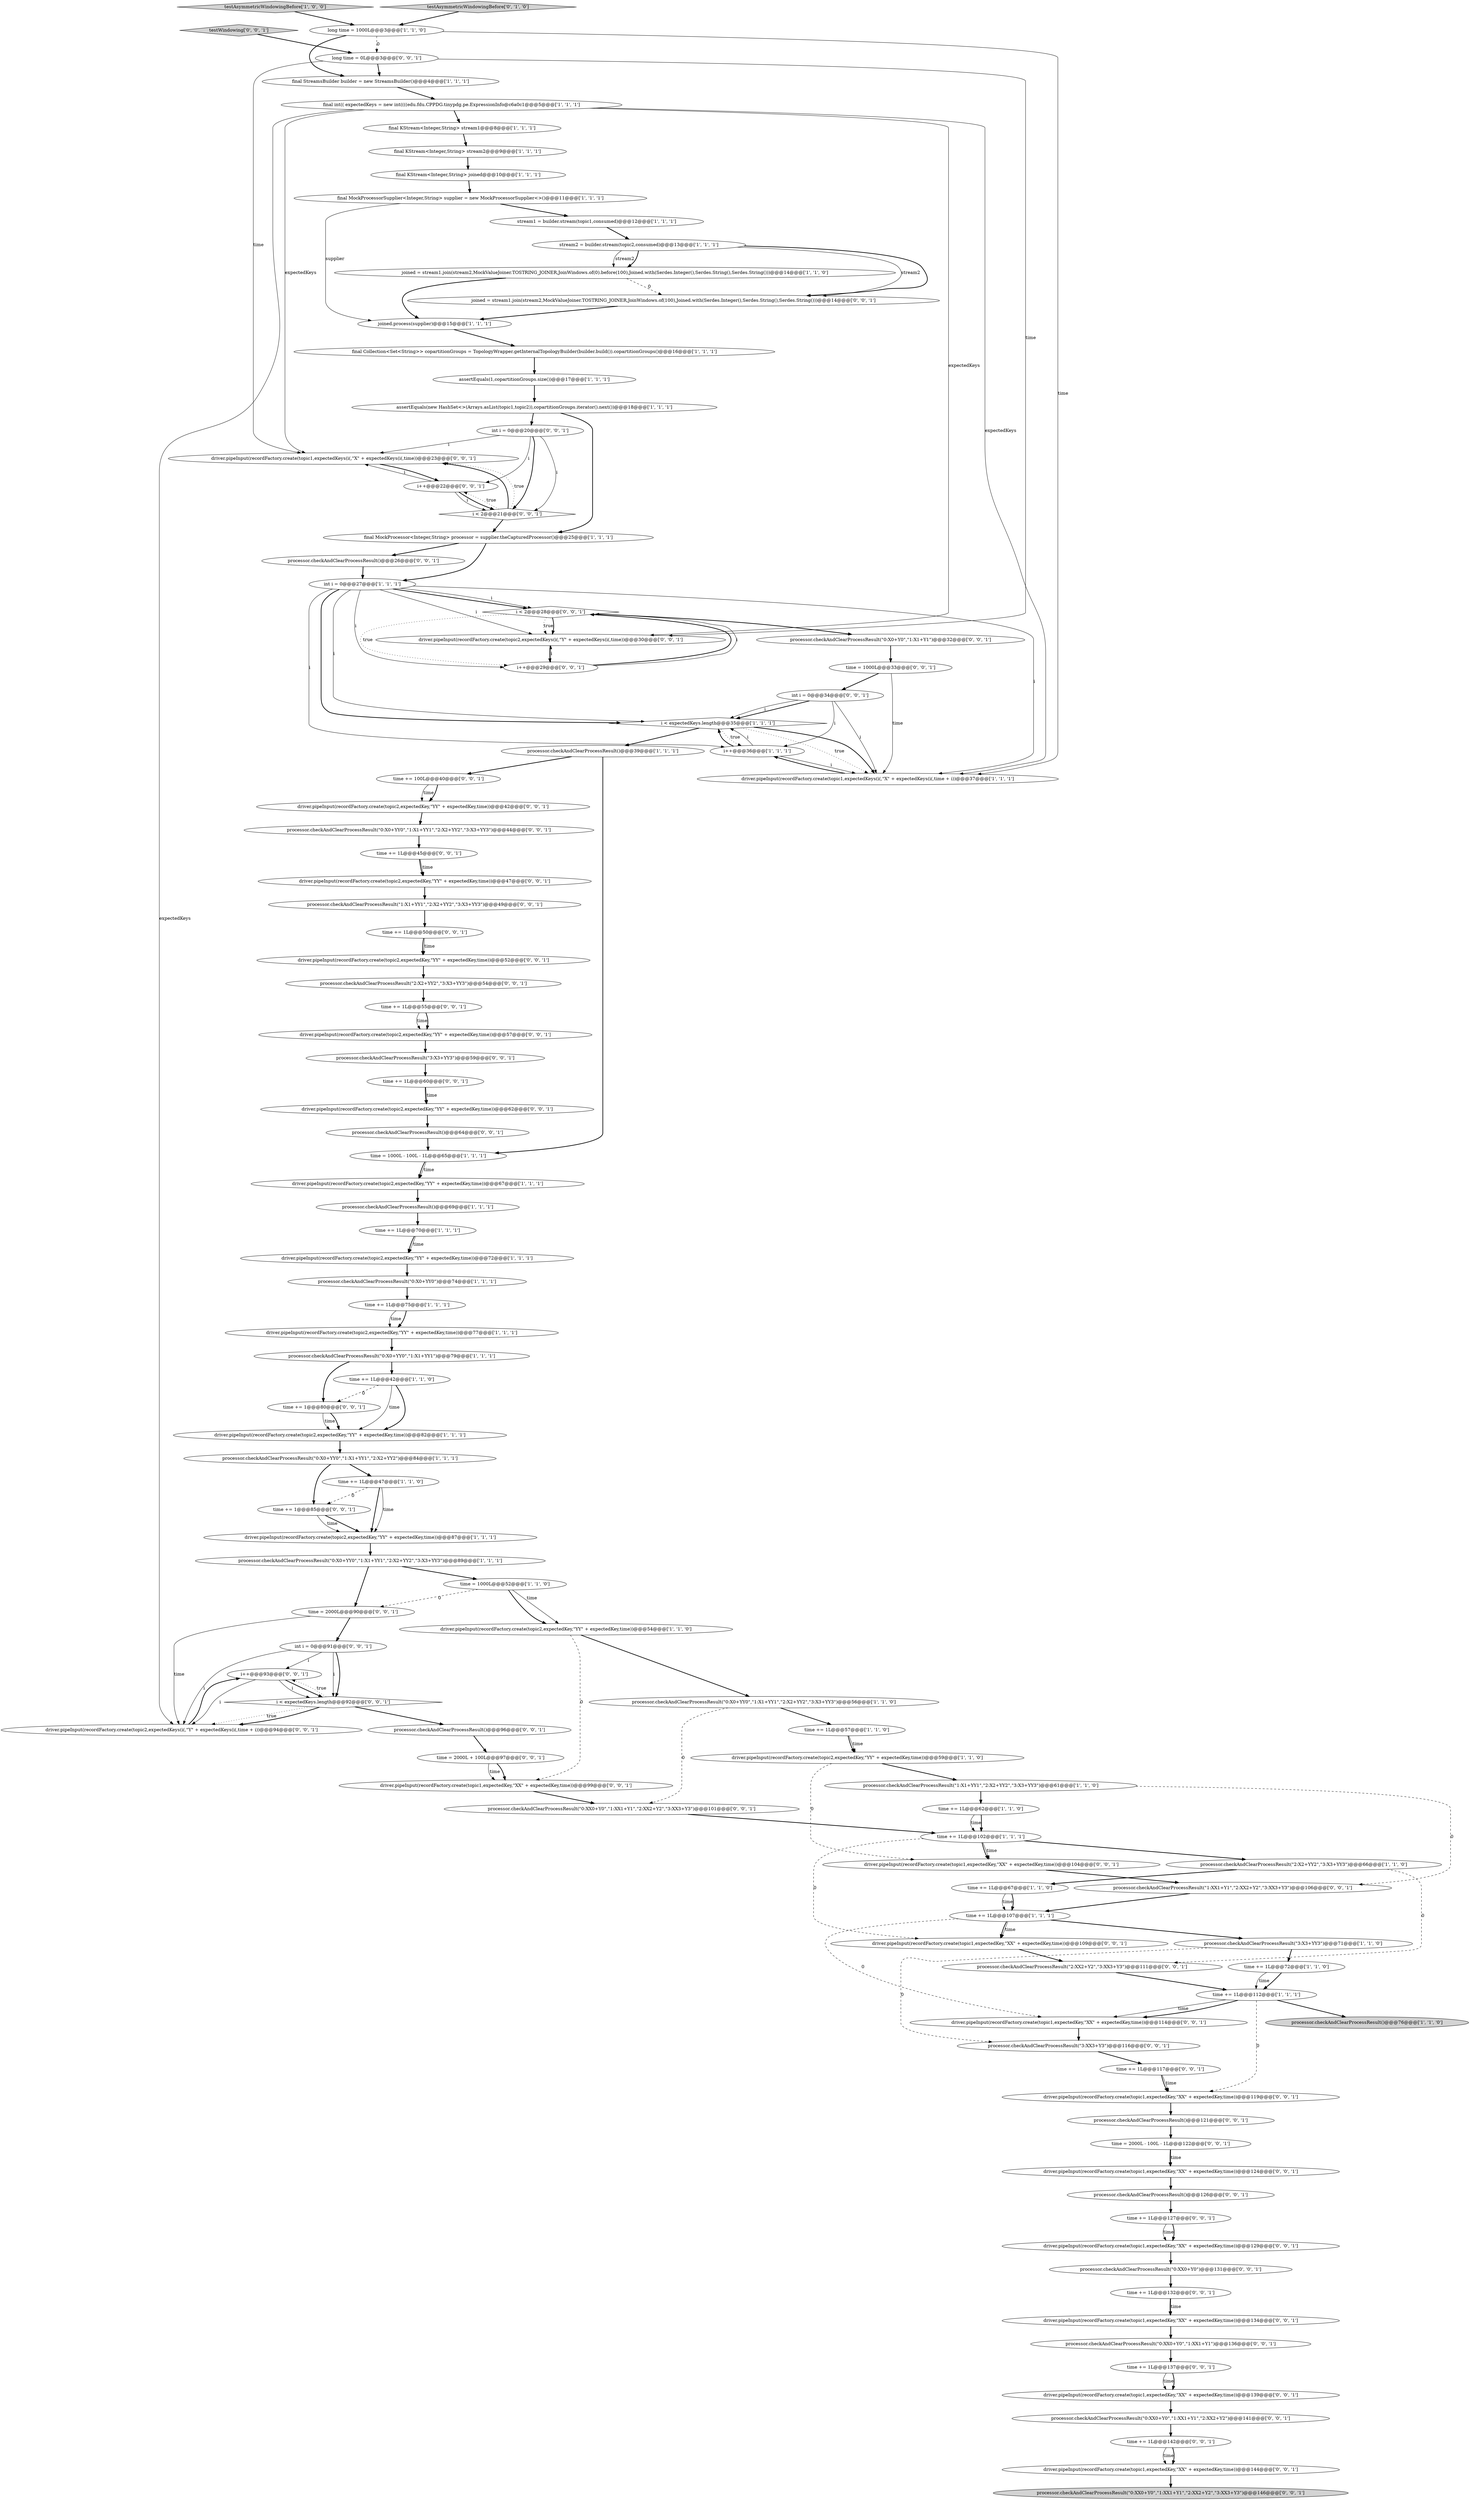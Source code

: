 digraph {
81 [style = filled, label = "i < 2@@@28@@@['0', '0', '1']", fillcolor = white, shape = diamond image = "AAA0AAABBB3BBB"];
73 [style = filled, label = "driver.pipeInput(recordFactory.create(topic1,expectedKey,\"XX\" + expectedKey,time))@@@119@@@['0', '0', '1']", fillcolor = white, shape = ellipse image = "AAA0AAABBB3BBB"];
48 [style = filled, label = "final MockProcessor<Integer,String> processor = supplier.theCapturedProcessor()@@@25@@@['1', '1', '1']", fillcolor = white, shape = ellipse image = "AAA0AAABBB1BBB"];
57 [style = filled, label = "processor.checkAndClearProcessResult(\"3:XX3+Y3\")@@@116@@@['0', '0', '1']", fillcolor = white, shape = ellipse image = "AAA0AAABBB3BBB"];
15 [style = filled, label = "testAsymmetricWindowingBefore['1', '0', '0']", fillcolor = lightgray, shape = diamond image = "AAA0AAABBB1BBB"];
74 [style = filled, label = "driver.pipeInput(recordFactory.create(topic2,expectedKey,\"YY\" + expectedKey,time))@@@57@@@['0', '0', '1']", fillcolor = white, shape = ellipse image = "AAA0AAABBB3BBB"];
11 [style = filled, label = "time += 1L@@@107@@@['1', '1', '1']", fillcolor = white, shape = ellipse image = "AAA0AAABBB1BBB"];
10 [style = filled, label = "final KStream<Integer,String> stream2@@@9@@@['1', '1', '1']", fillcolor = white, shape = ellipse image = "AAA0AAABBB1BBB"];
56 [style = filled, label = "int i = 0@@@91@@@['0', '0', '1']", fillcolor = white, shape = ellipse image = "AAA0AAABBB3BBB"];
35 [style = filled, label = "i < expectedKeys.length@@@35@@@['1', '1', '1']", fillcolor = white, shape = diamond image = "AAA0AAABBB1BBB"];
50 [style = filled, label = "processor.checkAndClearProcessResult(\"1:X1+YY1\",\"2:X2+YY2\",\"3:X3+YY3\")@@@61@@@['1', '1', '0']", fillcolor = white, shape = ellipse image = "AAA0AAABBB1BBB"];
51 [style = filled, label = "testAsymmetricWindowingBefore['0', '1', '0']", fillcolor = lightgray, shape = diamond image = "AAA0AAABBB2BBB"];
43 [style = filled, label = "driver.pipeInput(recordFactory.create(topic2,expectedKey,\"YY\" + expectedKey,time))@@@82@@@['1', '1', '1']", fillcolor = white, shape = ellipse image = "AAA0AAABBB1BBB"];
33 [style = filled, label = "driver.pipeInput(recordFactory.create(topic2,expectedKey,\"YY\" + expectedKey,time))@@@87@@@['1', '1', '1']", fillcolor = white, shape = ellipse image = "AAA0AAABBB1BBB"];
78 [style = filled, label = "driver.pipeInput(recordFactory.create(topic2,expectedKey,\"YY\" + expectedKey,time))@@@42@@@['0', '0', '1']", fillcolor = white, shape = ellipse image = "AAA0AAABBB3BBB"];
0 [style = filled, label = "i++@@@36@@@['1', '1', '1']", fillcolor = white, shape = ellipse image = "AAA0AAABBB1BBB"];
96 [style = filled, label = "processor.checkAndClearProcessResult(\"0:XX0+Y0\",\"1:XX1+Y1\",\"2:XX2+Y2\",\"3:XX3+Y3\")@@@146@@@['0', '0', '1']", fillcolor = lightgray, shape = ellipse image = "AAA0AAABBB3BBB"];
103 [style = filled, label = "time += 1L@@@137@@@['0', '0', '1']", fillcolor = white, shape = ellipse image = "AAA0AAABBB3BBB"];
31 [style = filled, label = "final int(( expectedKeys = new int((((edu.fdu.CPPDG.tinypdg.pe.ExpressionInfo@c6a0c1@@@5@@@['1', '1', '1']", fillcolor = white, shape = ellipse image = "AAA0AAABBB1BBB"];
115 [style = filled, label = "time = 2000L@@@90@@@['0', '0', '1']", fillcolor = white, shape = ellipse image = "AAA0AAABBB3BBB"];
47 [style = filled, label = "time += 1L@@@57@@@['1', '1', '0']", fillcolor = white, shape = ellipse image = "AAA0AAABBB1BBB"];
75 [style = filled, label = "driver.pipeInput(recordFactory.create(topic2,expectedKey,\"YY\" + expectedKey,time))@@@52@@@['0', '0', '1']", fillcolor = white, shape = ellipse image = "AAA0AAABBB3BBB"];
52 [style = filled, label = "time += 1L@@@117@@@['0', '0', '1']", fillcolor = white, shape = ellipse image = "AAA0AAABBB3BBB"];
112 [style = filled, label = "i++@@@93@@@['0', '0', '1']", fillcolor = white, shape = ellipse image = "AAA0AAABBB3BBB"];
22 [style = filled, label = "time += 1L@@@112@@@['1', '1', '1']", fillcolor = white, shape = ellipse image = "AAA0AAABBB1BBB"];
19 [style = filled, label = "final KStream<Integer,String> stream1@@@8@@@['1', '1', '1']", fillcolor = white, shape = ellipse image = "AAA0AAABBB1BBB"];
87 [style = filled, label = "driver.pipeInput(recordFactory.create(topic2,expectedKeys(i(,\"Y\" + expectedKeys(i(,time + i))@@@94@@@['0', '0', '1']", fillcolor = white, shape = ellipse image = "AAA0AAABBB3BBB"];
104 [style = filled, label = "processor.checkAndClearProcessResult(\"0:X0+Y0\",\"1:X1+Y1\")@@@32@@@['0', '0', '1']", fillcolor = white, shape = ellipse image = "AAA0AAABBB3BBB"];
53 [style = filled, label = "processor.checkAndClearProcessResult(\"2:XX2+Y2\",\"3:XX3+Y3\")@@@111@@@['0', '0', '1']", fillcolor = white, shape = ellipse image = "AAA0AAABBB3BBB"];
107 [style = filled, label = "time = 2000L - 100L - 1L@@@122@@@['0', '0', '1']", fillcolor = white, shape = ellipse image = "AAA0AAABBB3BBB"];
1 [style = filled, label = "stream2 = builder.stream(topic2,consumed)@@@13@@@['1', '1', '1']", fillcolor = white, shape = ellipse image = "AAA0AAABBB1BBB"];
97 [style = filled, label = "time += 1L@@@50@@@['0', '0', '1']", fillcolor = white, shape = ellipse image = "AAA0AAABBB3BBB"];
110 [style = filled, label = "int i = 0@@@20@@@['0', '0', '1']", fillcolor = white, shape = ellipse image = "AAA0AAABBB3BBB"];
106 [style = filled, label = "processor.checkAndClearProcessResult(\"2:X2+YY2\",\"3:X3+YY3\")@@@54@@@['0', '0', '1']", fillcolor = white, shape = ellipse image = "AAA0AAABBB3BBB"];
109 [style = filled, label = "time += 1L@@@60@@@['0', '0', '1']", fillcolor = white, shape = ellipse image = "AAA0AAABBB3BBB"];
100 [style = filled, label = "long time = 0L@@@3@@@['0', '0', '1']", fillcolor = white, shape = ellipse image = "AAA0AAABBB3BBB"];
113 [style = filled, label = "driver.pipeInput(recordFactory.create(topic1,expectedKey,\"XX\" + expectedKey,time))@@@139@@@['0', '0', '1']", fillcolor = white, shape = ellipse image = "AAA0AAABBB3BBB"];
39 [style = filled, label = "final Collection<Set<String>> copartitionGroups = TopologyWrapper.getInternalTopologyBuilder(builder.build()).copartitionGroups()@@@16@@@['1', '1', '1']", fillcolor = white, shape = ellipse image = "AAA0AAABBB1BBB"];
25 [style = filled, label = "assertEquals(1,copartitionGroups.size())@@@17@@@['1', '1', '1']", fillcolor = white, shape = ellipse image = "AAA0AAABBB1BBB"];
44 [style = filled, label = "driver.pipeInput(recordFactory.create(topic2,expectedKey,\"YY\" + expectedKey,time))@@@59@@@['1', '1', '0']", fillcolor = white, shape = ellipse image = "AAA0AAABBB1BBB"];
5 [style = filled, label = "processor.checkAndClearProcessResult(\"0:X0+YY0\",\"1:X1+YY1\",\"2:X2+YY2\")@@@84@@@['1', '1', '1']", fillcolor = white, shape = ellipse image = "AAA0AAABBB1BBB"];
70 [style = filled, label = "driver.pipeInput(recordFactory.create(topic1,expectedKeys(i(,\"X\" + expectedKeys(i(,time))@@@23@@@['0', '0', '1']", fillcolor = white, shape = ellipse image = "AAA0AAABBB3BBB"];
12 [style = filled, label = "time += 1L@@@47@@@['1', '1', '0']", fillcolor = white, shape = ellipse image = "AAA0AAABBB1BBB"];
21 [style = filled, label = "time += 1L@@@67@@@['1', '1', '0']", fillcolor = white, shape = ellipse image = "AAA0AAABBB1BBB"];
36 [style = filled, label = "driver.pipeInput(recordFactory.create(topic2,expectedKey,\"YY\" + expectedKey,time))@@@54@@@['1', '1', '0']", fillcolor = white, shape = ellipse image = "AAA0AAABBB1BBB"];
102 [style = filled, label = "processor.checkAndClearProcessResult()@@@96@@@['0', '0', '1']", fillcolor = white, shape = ellipse image = "AAA0AAABBB3BBB"];
34 [style = filled, label = "processor.checkAndClearProcessResult(\"3:X3+YY3\")@@@71@@@['1', '1', '0']", fillcolor = white, shape = ellipse image = "AAA0AAABBB1BBB"];
37 [style = filled, label = "final MockProcessorSupplier<Integer,String> supplier = new MockProcessorSupplier<>()@@@11@@@['1', '1', '1']", fillcolor = white, shape = ellipse image = "AAA0AAABBB1BBB"];
40 [style = filled, label = "joined = stream1.join(stream2,MockValueJoiner.TOSTRING_JOINER,JoinWindows.of(0).before(100),Joined.with(Serdes.Integer(),Serdes.String(),Serdes.String()))@@@14@@@['1', '1', '0']", fillcolor = white, shape = ellipse image = "AAA0AAABBB1BBB"];
84 [style = filled, label = "time += 1L@@@132@@@['0', '0', '1']", fillcolor = white, shape = ellipse image = "AAA0AAABBB3BBB"];
85 [style = filled, label = "time += 1L@@@142@@@['0', '0', '1']", fillcolor = white, shape = ellipse image = "AAA0AAABBB3BBB"];
54 [style = filled, label = "driver.pipeInput(recordFactory.create(topic2,expectedKey,\"YY\" + expectedKey,time))@@@47@@@['0', '0', '1']", fillcolor = white, shape = ellipse image = "AAA0AAABBB3BBB"];
7 [style = filled, label = "time = 1000L - 100L - 1L@@@65@@@['1', '1', '1']", fillcolor = white, shape = ellipse image = "AAA0AAABBB1BBB"];
62 [style = filled, label = "time += 1@@@80@@@['0', '0', '1']", fillcolor = white, shape = ellipse image = "AAA0AAABBB3BBB"];
98 [style = filled, label = "testWindowing['0', '0', '1']", fillcolor = lightgray, shape = diamond image = "AAA0AAABBB3BBB"];
90 [style = filled, label = "i < expectedKeys.length@@@92@@@['0', '0', '1']", fillcolor = white, shape = diamond image = "AAA0AAABBB3BBB"];
92 [style = filled, label = "processor.checkAndClearProcessResult()@@@26@@@['0', '0', '1']", fillcolor = white, shape = ellipse image = "AAA0AAABBB3BBB"];
72 [style = filled, label = "processor.checkAndClearProcessResult(\"1:X1+YY1\",\"2:X2+YY2\",\"3:X3+YY3\")@@@49@@@['0', '0', '1']", fillcolor = white, shape = ellipse image = "AAA0AAABBB3BBB"];
20 [style = filled, label = "time += 1L@@@62@@@['1', '1', '0']", fillcolor = white, shape = ellipse image = "AAA0AAABBB1BBB"];
32 [style = filled, label = "processor.checkAndClearProcessResult()@@@76@@@['1', '1', '0']", fillcolor = lightgray, shape = ellipse image = "AAA0AAABBB1BBB"];
41 [style = filled, label = "processor.checkAndClearProcessResult()@@@69@@@['1', '1', '1']", fillcolor = white, shape = ellipse image = "AAA0AAABBB1BBB"];
108 [style = filled, label = "processor.checkAndClearProcessResult(\"1:XX1+Y1\",\"2:XX2+Y2\",\"3:XX3+Y3\")@@@106@@@['0', '0', '1']", fillcolor = white, shape = ellipse image = "AAA0AAABBB3BBB"];
68 [style = filled, label = "driver.pipeInput(recordFactory.create(topic1,expectedKey,\"XX\" + expectedKey,time))@@@109@@@['0', '0', '1']", fillcolor = white, shape = ellipse image = "AAA0AAABBB3BBB"];
71 [style = filled, label = "driver.pipeInput(recordFactory.create(topic1,expectedKey,\"XX\" + expectedKey,time))@@@134@@@['0', '0', '1']", fillcolor = white, shape = ellipse image = "AAA0AAABBB3BBB"];
66 [style = filled, label = "i++@@@22@@@['0', '0', '1']", fillcolor = white, shape = ellipse image = "AAA0AAABBB3BBB"];
91 [style = filled, label = "processor.checkAndClearProcessResult()@@@126@@@['0', '0', '1']", fillcolor = white, shape = ellipse image = "AAA0AAABBB3BBB"];
58 [style = filled, label = "driver.pipeInput(recordFactory.create(topic2,expectedKeys(i(,\"Y\" + expectedKeys(i(,time))@@@30@@@['0', '0', '1']", fillcolor = white, shape = ellipse image = "AAA0AAABBB3BBB"];
65 [style = filled, label = "processor.checkAndClearProcessResult(\"0:X0+YY0\",\"1:X1+YY1\",\"2:X2+YY2\",\"3:X3+YY3\")@@@44@@@['0', '0', '1']", fillcolor = white, shape = ellipse image = "AAA0AAABBB3BBB"];
46 [style = filled, label = "int i = 0@@@27@@@['1', '1', '1']", fillcolor = white, shape = ellipse image = "AAA0AAABBB1BBB"];
111 [style = filled, label = "driver.pipeInput(recordFactory.create(topic1,expectedKey,\"XX\" + expectedKey,time))@@@99@@@['0', '0', '1']", fillcolor = white, shape = ellipse image = "AAA0AAABBB3BBB"];
14 [style = filled, label = "time += 1L@@@72@@@['1', '1', '0']", fillcolor = white, shape = ellipse image = "AAA0AAABBB1BBB"];
88 [style = filled, label = "driver.pipeInput(recordFactory.create(topic1,expectedKey,\"XX\" + expectedKey,time))@@@124@@@['0', '0', '1']", fillcolor = white, shape = ellipse image = "AAA0AAABBB3BBB"];
29 [style = filled, label = "processor.checkAndClearProcessResult(\"0:X0+YY0\",\"1:X1+YY1\",\"2:X2+YY2\",\"3:X3+YY3\")@@@56@@@['1', '1', '0']", fillcolor = white, shape = ellipse image = "AAA0AAABBB1BBB"];
9 [style = filled, label = "time += 1L@@@70@@@['1', '1', '1']", fillcolor = white, shape = ellipse image = "AAA0AAABBB1BBB"];
24 [style = filled, label = "final KStream<Integer,String> joined@@@10@@@['1', '1', '1']", fillcolor = white, shape = ellipse image = "AAA0AAABBB1BBB"];
64 [style = filled, label = "time += 1L@@@127@@@['0', '0', '1']", fillcolor = white, shape = ellipse image = "AAA0AAABBB3BBB"];
59 [style = filled, label = "time = 2000L + 100L@@@97@@@['0', '0', '1']", fillcolor = white, shape = ellipse image = "AAA0AAABBB3BBB"];
18 [style = filled, label = "time += 1L@@@42@@@['1', '1', '0']", fillcolor = white, shape = ellipse image = "AAA0AAABBB1BBB"];
42 [style = filled, label = "long time = 1000L@@@3@@@['1', '1', '0']", fillcolor = white, shape = ellipse image = "AAA0AAABBB1BBB"];
114 [style = filled, label = "time += 1L@@@45@@@['0', '0', '1']", fillcolor = white, shape = ellipse image = "AAA0AAABBB3BBB"];
17 [style = filled, label = "processor.checkAndClearProcessResult(\"0:X0+YY0\")@@@74@@@['1', '1', '1']", fillcolor = white, shape = ellipse image = "AAA0AAABBB1BBB"];
4 [style = filled, label = "processor.checkAndClearProcessResult(\"0:X0+YY0\",\"1:X1+YY1\")@@@79@@@['1', '1', '1']", fillcolor = white, shape = ellipse image = "AAA0AAABBB1BBB"];
30 [style = filled, label = "driver.pipeInput(recordFactory.create(topic2,expectedKey,\"YY\" + expectedKey,time))@@@67@@@['1', '1', '1']", fillcolor = white, shape = ellipse image = "AAA0AAABBB1BBB"];
45 [style = filled, label = "processor.checkAndClearProcessResult(\"2:X2+YY2\",\"3:X3+YY3\")@@@66@@@['1', '1', '0']", fillcolor = white, shape = ellipse image = "AAA0AAABBB1BBB"];
93 [style = filled, label = "driver.pipeInput(recordFactory.create(topic1,expectedKey,\"XX\" + expectedKey,time))@@@104@@@['0', '0', '1']", fillcolor = white, shape = ellipse image = "AAA0AAABBB3BBB"];
60 [style = filled, label = "processor.checkAndClearProcessResult(\"0:XX0+Y0\")@@@131@@@['0', '0', '1']", fillcolor = white, shape = ellipse image = "AAA0AAABBB3BBB"];
28 [style = filled, label = "stream1 = builder.stream(topic1,consumed)@@@12@@@['1', '1', '1']", fillcolor = white, shape = ellipse image = "AAA0AAABBB1BBB"];
16 [style = filled, label = "final StreamsBuilder builder = new StreamsBuilder()@@@4@@@['1', '1', '1']", fillcolor = white, shape = ellipse image = "AAA0AAABBB1BBB"];
61 [style = filled, label = "processor.checkAndClearProcessResult()@@@64@@@['0', '0', '1']", fillcolor = white, shape = ellipse image = "AAA0AAABBB3BBB"];
89 [style = filled, label = "joined = stream1.join(stream2,MockValueJoiner.TOSTRING_JOINER,JoinWindows.of(100),Joined.with(Serdes.Integer(),Serdes.String(),Serdes.String()))@@@14@@@['0', '0', '1']", fillcolor = white, shape = ellipse image = "AAA0AAABBB3BBB"];
83 [style = filled, label = "time += 100L@@@40@@@['0', '0', '1']", fillcolor = white, shape = ellipse image = "AAA0AAABBB3BBB"];
77 [style = filled, label = "processor.checkAndClearProcessResult(\"0:XX0+Y0\",\"1:XX1+Y1\")@@@136@@@['0', '0', '1']", fillcolor = white, shape = ellipse image = "AAA0AAABBB3BBB"];
67 [style = filled, label = "driver.pipeInput(recordFactory.create(topic2,expectedKey,\"YY\" + expectedKey,time))@@@62@@@['0', '0', '1']", fillcolor = white, shape = ellipse image = "AAA0AAABBB3BBB"];
3 [style = filled, label = "assertEquals(new HashSet<>(Arrays.asList(topic1,topic2)),copartitionGroups.iterator().next())@@@18@@@['1', '1', '1']", fillcolor = white, shape = ellipse image = "AAA0AAABBB1BBB"];
13 [style = filled, label = "processor.checkAndClearProcessResult(\"0:X0+YY0\",\"1:X1+YY1\",\"2:X2+YY2\",\"3:X3+YY3\")@@@89@@@['1', '1', '1']", fillcolor = white, shape = ellipse image = "AAA0AAABBB1BBB"];
63 [style = filled, label = "processor.checkAndClearProcessResult(\"0:XX0+Y0\",\"1:XX1+Y1\",\"2:XX2+Y2\")@@@141@@@['0', '0', '1']", fillcolor = white, shape = ellipse image = "AAA0AAABBB3BBB"];
23 [style = filled, label = "joined.process(supplier)@@@15@@@['1', '1', '1']", fillcolor = white, shape = ellipse image = "AAA0AAABBB1BBB"];
86 [style = filled, label = "driver.pipeInput(recordFactory.create(topic1,expectedKey,\"XX\" + expectedKey,time))@@@144@@@['0', '0', '1']", fillcolor = white, shape = ellipse image = "AAA0AAABBB3BBB"];
8 [style = filled, label = "time = 1000L@@@52@@@['1', '1', '0']", fillcolor = white, shape = ellipse image = "AAA0AAABBB1BBB"];
94 [style = filled, label = "processor.checkAndClearProcessResult(\"3:X3+YY3\")@@@59@@@['0', '0', '1']", fillcolor = white, shape = ellipse image = "AAA0AAABBB3BBB"];
27 [style = filled, label = "processor.checkAndClearProcessResult()@@@39@@@['1', '1', '1']", fillcolor = white, shape = ellipse image = "AAA0AAABBB1BBB"];
79 [style = filled, label = "time += 1L@@@55@@@['0', '0', '1']", fillcolor = white, shape = ellipse image = "AAA0AAABBB3BBB"];
101 [style = filled, label = "i < 2@@@21@@@['0', '0', '1']", fillcolor = white, shape = diamond image = "AAA0AAABBB3BBB"];
55 [style = filled, label = "int i = 0@@@34@@@['0', '0', '1']", fillcolor = white, shape = ellipse image = "AAA0AAABBB3BBB"];
69 [style = filled, label = "processor.checkAndClearProcessResult()@@@121@@@['0', '0', '1']", fillcolor = white, shape = ellipse image = "AAA0AAABBB3BBB"];
38 [style = filled, label = "time += 1L@@@102@@@['1', '1', '1']", fillcolor = white, shape = ellipse image = "AAA0AAABBB1BBB"];
95 [style = filled, label = "time += 1@@@85@@@['0', '0', '1']", fillcolor = white, shape = ellipse image = "AAA0AAABBB3BBB"];
2 [style = filled, label = "driver.pipeInput(recordFactory.create(topic2,expectedKey,\"YY\" + expectedKey,time))@@@77@@@['1', '1', '1']", fillcolor = white, shape = ellipse image = "AAA0AAABBB1BBB"];
6 [style = filled, label = "driver.pipeInput(recordFactory.create(topic2,expectedKey,\"YY\" + expectedKey,time))@@@72@@@['1', '1', '1']", fillcolor = white, shape = ellipse image = "AAA0AAABBB1BBB"];
99 [style = filled, label = "time = 1000L@@@33@@@['0', '0', '1']", fillcolor = white, shape = ellipse image = "AAA0AAABBB3BBB"];
26 [style = filled, label = "time += 1L@@@75@@@['1', '1', '1']", fillcolor = white, shape = ellipse image = "AAA0AAABBB1BBB"];
49 [style = filled, label = "driver.pipeInput(recordFactory.create(topic1,expectedKeys(i(,\"X\" + expectedKeys(i(,time + i))@@@37@@@['1', '1', '1']", fillcolor = white, shape = ellipse image = "AAA0AAABBB1BBB"];
82 [style = filled, label = "i++@@@29@@@['0', '0', '1']", fillcolor = white, shape = ellipse image = "AAA0AAABBB3BBB"];
80 [style = filled, label = "driver.pipeInput(recordFactory.create(topic1,expectedKey,\"XX\" + expectedKey,time))@@@129@@@['0', '0', '1']", fillcolor = white, shape = ellipse image = "AAA0AAABBB3BBB"];
76 [style = filled, label = "driver.pipeInput(recordFactory.create(topic1,expectedKey,\"XX\" + expectedKey,time))@@@114@@@['0', '0', '1']", fillcolor = white, shape = ellipse image = "AAA0AAABBB3BBB"];
105 [style = filled, label = "processor.checkAndClearProcessResult(\"0:XX0+Y0\",\"1:XX1+Y1\",\"2:XX2+Y2\",\"3:XX3+Y3\")@@@101@@@['0', '0', '1']", fillcolor = white, shape = ellipse image = "AAA0AAABBB3BBB"];
11->34 [style = bold, label=""];
12->33 [style = bold, label=""];
25->3 [style = bold, label=""];
12->95 [style = dashed, label="0"];
107->88 [style = bold, label=""];
2->4 [style = bold, label=""];
10->24 [style = bold, label=""];
27->7 [style = bold, label=""];
26->2 [style = bold, label=""];
58->82 [style = bold, label=""];
101->48 [style = bold, label=""];
67->61 [style = bold, label=""];
86->96 [style = bold, label=""];
103->113 [style = solid, label="time"];
55->35 [style = bold, label=""];
22->73 [style = dashed, label="0"];
90->102 [style = bold, label=""];
30->41 [style = bold, label=""];
1->40 [style = solid, label="stream2"];
4->62 [style = bold, label=""];
9->6 [style = solid, label="time"];
28->1 [style = bold, label=""];
42->49 [style = solid, label="time"];
100->16 [style = bold, label=""];
54->72 [style = bold, label=""];
37->28 [style = bold, label=""];
114->54 [style = bold, label=""];
77->103 [style = bold, label=""];
110->66 [style = solid, label="i"];
66->70 [style = solid, label="i"];
26->2 [style = solid, label="time"];
5->12 [style = bold, label=""];
63->85 [style = bold, label=""];
42->100 [style = dashed, label="0"];
113->63 [style = bold, label=""];
34->14 [style = bold, label=""];
12->33 [style = solid, label="time"];
1->89 [style = solid, label="stream2"];
80->60 [style = bold, label=""];
18->62 [style = dashed, label="0"];
109->67 [style = bold, label=""];
105->38 [style = bold, label=""];
24->37 [style = bold, label=""];
0->35 [style = solid, label="i"];
79->74 [style = solid, label="time"];
38->93 [style = bold, label=""];
109->67 [style = solid, label="time"];
57->52 [style = bold, label=""];
66->101 [style = solid, label="i"];
101->66 [style = dotted, label="true"];
115->87 [style = solid, label="time"];
20->38 [style = solid, label="time"];
70->66 [style = bold, label=""];
75->106 [style = bold, label=""];
79->74 [style = bold, label=""];
50->20 [style = bold, label=""];
92->46 [style = bold, label=""];
55->0 [style = solid, label="i"];
36->111 [style = dashed, label="0"];
51->42 [style = bold, label=""];
64->80 [style = solid, label="time"];
8->36 [style = solid, label="time"];
13->115 [style = bold, label=""];
106->79 [style = bold, label=""];
60->84 [style = bold, label=""];
46->0 [style = solid, label="i"];
97->75 [style = bold, label=""];
44->93 [style = dashed, label="0"];
111->105 [style = bold, label=""];
90->87 [style = dotted, label="true"];
1->40 [style = bold, label=""];
91->64 [style = bold, label=""];
11->68 [style = bold, label=""];
44->50 [style = bold, label=""];
97->75 [style = solid, label="time"];
18->43 [style = bold, label=""];
1->89 [style = bold, label=""];
99->55 [style = bold, label=""];
100->58 [style = solid, label="time"];
89->23 [style = bold, label=""];
56->90 [style = solid, label="i"];
34->57 [style = dashed, label="0"];
50->108 [style = dashed, label="0"];
48->92 [style = bold, label=""];
11->76 [style = dashed, label="0"];
49->0 [style = bold, label=""];
21->11 [style = solid, label="time"];
93->108 [style = bold, label=""];
35->49 [style = dotted, label="true"];
101->70 [style = bold, label=""];
11->68 [style = solid, label="time"];
85->86 [style = solid, label="time"];
110->101 [style = solid, label="i"];
99->49 [style = solid, label="time"];
81->58 [style = dotted, label="true"];
112->90 [style = solid, label="i"];
14->22 [style = bold, label=""];
0->49 [style = solid, label="i"];
38->45 [style = bold, label=""];
110->70 [style = solid, label="i"];
46->58 [style = solid, label="i"];
21->11 [style = bold, label=""];
46->82 [style = solid, label="i"];
17->26 [style = bold, label=""];
81->82 [style = dotted, label="true"];
8->36 [style = bold, label=""];
59->111 [style = bold, label=""];
56->90 [style = bold, label=""];
87->112 [style = bold, label=""];
40->23 [style = bold, label=""];
101->70 [style = dotted, label="true"];
112->87 [style = solid, label="i"];
46->49 [style = solid, label="i"];
102->59 [style = bold, label=""];
73->69 [style = bold, label=""];
55->35 [style = solid, label="i"];
38->93 [style = solid, label="time"];
95->33 [style = bold, label=""];
35->27 [style = bold, label=""];
9->6 [style = bold, label=""];
22->32 [style = bold, label=""];
27->83 [style = bold, label=""];
22->76 [style = solid, label="time"];
29->47 [style = bold, label=""];
18->43 [style = solid, label="time"];
74->94 [style = bold, label=""];
98->100 [style = bold, label=""];
65->114 [style = bold, label=""];
62->43 [style = solid, label="time"];
45->53 [style = dashed, label="0"];
38->68 [style = dashed, label="0"];
69->107 [style = bold, label=""];
3->48 [style = bold, label=""];
83->78 [style = solid, label="time"];
90->87 [style = bold, label=""];
31->70 [style = solid, label="expectedKeys"];
15->42 [style = bold, label=""];
72->97 [style = bold, label=""];
112->90 [style = bold, label=""];
13->8 [style = bold, label=""];
88->91 [style = bold, label=""];
53->22 [style = bold, label=""];
66->101 [style = bold, label=""];
82->81 [style = bold, label=""];
68->53 [style = bold, label=""];
46->81 [style = bold, label=""];
31->19 [style = bold, label=""];
39->25 [style = bold, label=""];
108->11 [style = bold, label=""];
4->18 [style = bold, label=""];
42->16 [style = bold, label=""];
81->58 [style = bold, label=""];
47->44 [style = bold, label=""];
22->76 [style = bold, label=""];
40->89 [style = dashed, label="0"];
94->109 [style = bold, label=""];
43->5 [style = bold, label=""];
19->10 [style = bold, label=""];
3->110 [style = bold, label=""];
0->35 [style = bold, label=""];
36->29 [style = bold, label=""];
76->57 [style = bold, label=""];
7->30 [style = solid, label="time"];
82->58 [style = solid, label="i"];
84->71 [style = bold, label=""];
45->21 [style = bold, label=""];
110->101 [style = bold, label=""];
104->99 [style = bold, label=""];
64->80 [style = bold, label=""];
47->44 [style = solid, label="time"];
56->87 [style = solid, label="i"];
23->39 [style = bold, label=""];
5->95 [style = bold, label=""];
6->17 [style = bold, label=""];
62->43 [style = bold, label=""];
52->73 [style = solid, label="time"];
84->71 [style = solid, label="time"];
90->112 [style = dotted, label="true"];
31->58 [style = solid, label="expectedKeys"];
35->0 [style = dotted, label="true"];
103->113 [style = bold, label=""];
33->13 [style = bold, label=""];
8->115 [style = dashed, label="0"];
78->65 [style = bold, label=""];
52->73 [style = bold, label=""];
71->77 [style = bold, label=""];
37->23 [style = solid, label="supplier"];
81->104 [style = bold, label=""];
83->78 [style = bold, label=""];
55->49 [style = solid, label="i"];
46->35 [style = bold, label=""];
100->70 [style = solid, label="time"];
59->111 [style = solid, label="time"];
48->46 [style = bold, label=""];
115->56 [style = bold, label=""];
20->38 [style = bold, label=""];
41->9 [style = bold, label=""];
82->81 [style = solid, label="i"];
16->31 [style = bold, label=""];
46->81 [style = solid, label="i"];
29->105 [style = dashed, label="0"];
107->88 [style = solid, label="time"];
35->49 [style = bold, label=""];
31->49 [style = solid, label="expectedKeys"];
61->7 [style = bold, label=""];
95->33 [style = solid, label="time"];
56->112 [style = solid, label="i"];
31->87 [style = solid, label="expectedKeys"];
7->30 [style = bold, label=""];
114->54 [style = solid, label="time"];
46->35 [style = solid, label="i"];
14->22 [style = solid, label="time"];
85->86 [style = bold, label=""];
}
